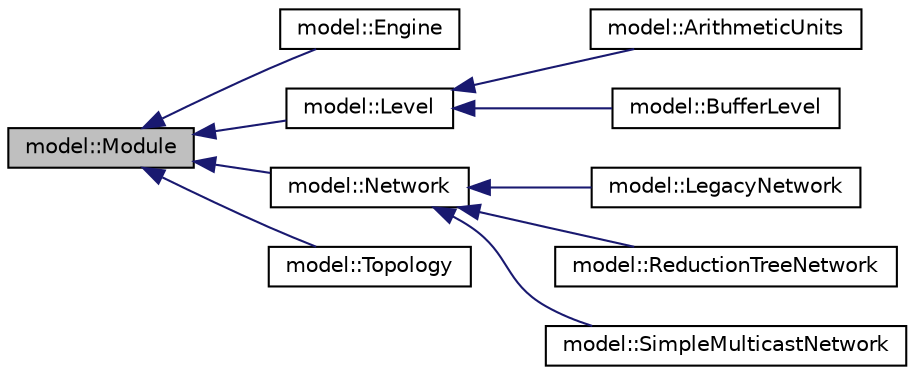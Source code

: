 digraph "model::Module"
{
 // LATEX_PDF_SIZE
  edge [fontname="Helvetica",fontsize="10",labelfontname="Helvetica",labelfontsize="10"];
  node [fontname="Helvetica",fontsize="10",shape=record];
  rankdir="LR";
  Node1 [label="model::Module",height=0.2,width=0.4,color="black", fillcolor="grey75", style="filled", fontcolor="black",tooltip=" "];
  Node1 -> Node2 [dir="back",color="midnightblue",fontsize="10",style="solid",fontname="Helvetica"];
  Node2 [label="model::Engine",height=0.2,width=0.4,color="black", fillcolor="white", style="filled",URL="$classmodel_1_1Engine.html",tooltip=" "];
  Node1 -> Node3 [dir="back",color="midnightblue",fontsize="10",style="solid",fontname="Helvetica"];
  Node3 [label="model::Level",height=0.2,width=0.4,color="black", fillcolor="white", style="filled",URL="$classmodel_1_1Level.html",tooltip=" "];
  Node3 -> Node4 [dir="back",color="midnightblue",fontsize="10",style="solid",fontname="Helvetica"];
  Node4 [label="model::ArithmeticUnits",height=0.2,width=0.4,color="black", fillcolor="white", style="filled",URL="$classmodel_1_1ArithmeticUnits.html",tooltip=" "];
  Node3 -> Node5 [dir="back",color="midnightblue",fontsize="10",style="solid",fontname="Helvetica"];
  Node5 [label="model::BufferLevel",height=0.2,width=0.4,color="black", fillcolor="white", style="filled",URL="$classmodel_1_1BufferLevel.html",tooltip=" "];
  Node1 -> Node6 [dir="back",color="midnightblue",fontsize="10",style="solid",fontname="Helvetica"];
  Node6 [label="model::Network",height=0.2,width=0.4,color="black", fillcolor="white", style="filled",URL="$classmodel_1_1Network.html",tooltip=" "];
  Node6 -> Node7 [dir="back",color="midnightblue",fontsize="10",style="solid",fontname="Helvetica"];
  Node7 [label="model::LegacyNetwork",height=0.2,width=0.4,color="black", fillcolor="white", style="filled",URL="$classmodel_1_1LegacyNetwork.html",tooltip=" "];
  Node6 -> Node8 [dir="back",color="midnightblue",fontsize="10",style="solid",fontname="Helvetica"];
  Node8 [label="model::ReductionTreeNetwork",height=0.2,width=0.4,color="black", fillcolor="white", style="filled",URL="$classmodel_1_1ReductionTreeNetwork.html",tooltip=" "];
  Node6 -> Node9 [dir="back",color="midnightblue",fontsize="10",style="solid",fontname="Helvetica"];
  Node9 [label="model::SimpleMulticastNetwork",height=0.2,width=0.4,color="black", fillcolor="white", style="filled",URL="$classmodel_1_1SimpleMulticastNetwork.html",tooltip=" "];
  Node1 -> Node10 [dir="back",color="midnightblue",fontsize="10",style="solid",fontname="Helvetica"];
  Node10 [label="model::Topology",height=0.2,width=0.4,color="black", fillcolor="white", style="filled",URL="$classmodel_1_1Topology.html",tooltip=" "];
}
